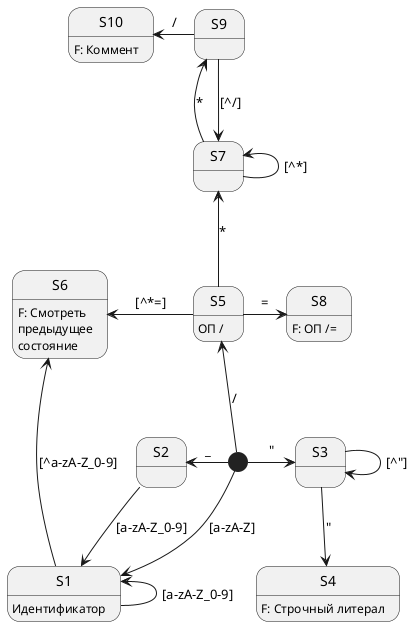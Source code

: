 @startuml "sd1"

[*] -down-> S1 : [a-zA-Z]
[*] -left-> S2 : _
S2 -down-> S1 : [a-zA-Z_0-9]
S1 -left-> S1 : [a-zA-Z_0-9]
S1 -left-> S6 : [^a-zA-Z_0-9]
S1 : Идентификатор
S6 : F: Смотреть\nпредыдущее\nсостояние

[*] -right-> S3 : "
S3 -right-> S3 : [^"]
S3 -down-> S4 : "
S4 : F: Строчный литерал

[*] -up-> S5 : /
S5 -up-> S7 : *
S5 : ОП /
S5 -left-> S6 : [^*=]
S5 -right-> S8 : =

S8 : F: ОП /=

S7 -up-> S7 : [^*]
S7 -up-> S9 : *
S9 -down-> S7 : [^/]
S9 -left-> S10 : /
S10 : F: Коммент


@enduml